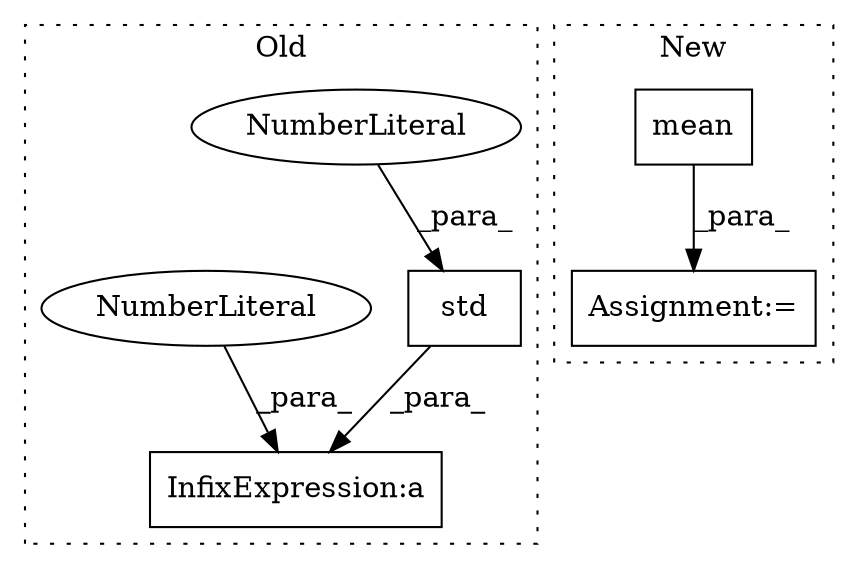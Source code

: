 digraph G {
subgraph cluster0 {
1 [label="std" a="32" s="2515,2520" l="4,1" shape="box"];
4 [label="InfixExpression:a" a="27" s="2521" l="3" shape="box"];
5 [label="NumberLiteral" a="34" s="2519" l="1" shape="ellipse"];
6 [label="NumberLiteral" a="34" s="2524" l="6" shape="ellipse"];
label = "Old";
style="dotted";
}
subgraph cluster1 {
2 [label="mean" a="32" s="2531" l="6" shape="box"];
3 [label="Assignment:=" a="7" s="2522" l="1" shape="box"];
label = "New";
style="dotted";
}
1 -> 4 [label="_para_"];
2 -> 3 [label="_para_"];
5 -> 1 [label="_para_"];
6 -> 4 [label="_para_"];
}